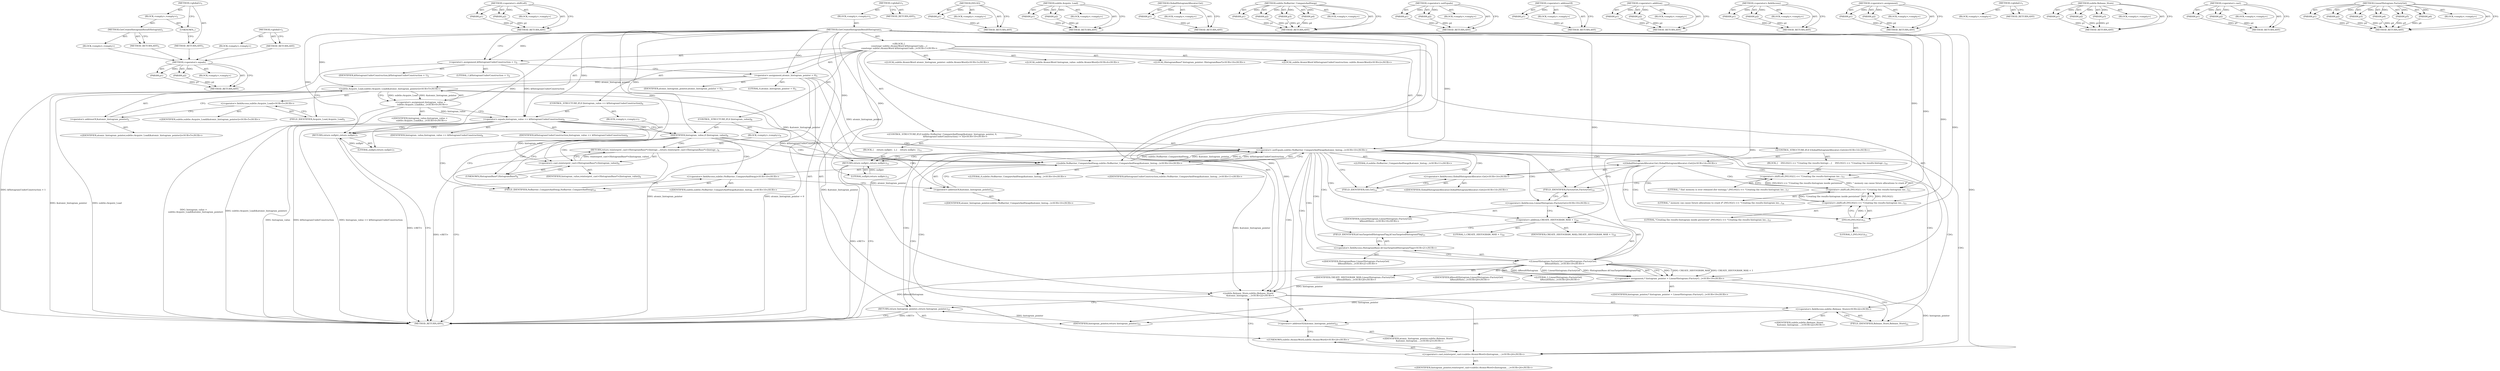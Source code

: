 digraph "&lt;global&gt;" {
vulnerable_144 [label=<(METHOD,&lt;operator&gt;.equals)>];
vulnerable_145 [label=<(PARAM,p1)>];
vulnerable_146 [label=<(PARAM,p2)>];
vulnerable_147 [label=<(BLOCK,&lt;empty&gt;,&lt;empty&gt;)>];
vulnerable_148 [label=<(METHOD_RETURN,ANY)>];
vulnerable_170 [label=<(METHOD,&lt;operator&gt;.shiftLeft)>];
vulnerable_171 [label=<(PARAM,p1)>];
vulnerable_172 [label=<(PARAM,p2)>];
vulnerable_173 [label=<(BLOCK,&lt;empty&gt;,&lt;empty&gt;)>];
vulnerable_174 [label=<(METHOD_RETURN,ANY)>];
vulnerable_6 [label=<(METHOD,&lt;global&gt;)<SUB>1</SUB>>];
vulnerable_7 [label=<(BLOCK,&lt;empty&gt;,&lt;empty&gt;)<SUB>1</SUB>>];
vulnerable_8 [label=<(METHOD,GetCreateHistogramResultHistogram)<SUB>1</SUB>>];
vulnerable_9 [label="<(BLOCK,{
  constexpr subtle::AtomicWord kHistogramUnde...,{
  constexpr subtle::AtomicWord kHistogramUnde...)<SUB>1</SUB>>"];
vulnerable_10 [label="<(LOCAL,subtle.AtomicWord kHistogramUnderConstruction: subtle.AtomicWord)<SUB>2</SUB>>"];
vulnerable_11 [label=<(&lt;operator&gt;.assignment,kHistogramUnderConstruction = 1)<SUB>2</SUB>>];
vulnerable_12 [label=<(IDENTIFIER,kHistogramUnderConstruction,kHistogramUnderConstruction = 1)<SUB>2</SUB>>];
vulnerable_13 [label=<(LITERAL,1,kHistogramUnderConstruction = 1)<SUB>2</SUB>>];
vulnerable_14 [label="<(LOCAL,subtle.AtomicWord atomic_histogram_pointer: subtle.AtomicWord)<SUB>3</SUB>>"];
vulnerable_15 [label=<(&lt;operator&gt;.assignment,atomic_histogram_pointer = 0)<SUB>3</SUB>>];
vulnerable_16 [label=<(IDENTIFIER,atomic_histogram_pointer,atomic_histogram_pointer = 0)<SUB>3</SUB>>];
vulnerable_17 [label=<(LITERAL,0,atomic_histogram_pointer = 0)<SUB>3</SUB>>];
vulnerable_18 [label="<(LOCAL,subtle.AtomicWord histogram_value: subtle.AtomicWord)<SUB>4</SUB>>"];
vulnerable_19 [label="<(&lt;operator&gt;.assignment,histogram_value =
      subtle::Acquire_Load(&amp;a...)<SUB>4</SUB>>"];
vulnerable_20 [label="<(IDENTIFIER,histogram_value,histogram_value =
      subtle::Acquire_Load(&amp;a...)<SUB>4</SUB>>"];
vulnerable_21 [label="<(subtle.Acquire_Load,subtle::Acquire_Load(&amp;atomic_histogram_pointer))<SUB>5</SUB>>"];
vulnerable_22 [label="<(&lt;operator&gt;.fieldAccess,subtle::Acquire_Load)<SUB>5</SUB>>"];
vulnerable_23 [label="<(IDENTIFIER,subtle,subtle::Acquire_Load(&amp;atomic_histogram_pointer))<SUB>5</SUB>>"];
vulnerable_24 [label=<(FIELD_IDENTIFIER,Acquire_Load,Acquire_Load)<SUB>5</SUB>>];
vulnerable_25 [label=<(&lt;operator&gt;.addressOf,&amp;atomic_histogram_pointer)<SUB>5</SUB>>];
vulnerable_26 [label="<(IDENTIFIER,atomic_histogram_pointer,subtle::Acquire_Load(&amp;atomic_histogram_pointer))<SUB>5</SUB>>"];
vulnerable_27 [label=<(CONTROL_STRUCTURE,IF,if (histogram_value == kHistogramUnderConstruction))<SUB>6</SUB>>];
vulnerable_28 [label=<(&lt;operator&gt;.equals,histogram_value == kHistogramUnderConstruction)<SUB>6</SUB>>];
vulnerable_29 [label=<(IDENTIFIER,histogram_value,histogram_value == kHistogramUnderConstruction)<SUB>6</SUB>>];
vulnerable_30 [label=<(IDENTIFIER,kHistogramUnderConstruction,histogram_value == kHistogramUnderConstruction)<SUB>6</SUB>>];
vulnerable_31 [label=<(BLOCK,&lt;empty&gt;,&lt;empty&gt;)<SUB>7</SUB>>];
vulnerable_32 [label=<(RETURN,return nullptr;,return nullptr;)<SUB>7</SUB>>];
vulnerable_33 [label=<(LITERAL,nullptr,return nullptr;)<SUB>7</SUB>>];
vulnerable_34 [label=<(CONTROL_STRUCTURE,IF,if (histogram_value))<SUB>8</SUB>>];
vulnerable_35 [label=<(IDENTIFIER,histogram_value,if (histogram_value))<SUB>8</SUB>>];
vulnerable_36 [label=<(BLOCK,&lt;empty&gt;,&lt;empty&gt;)<SUB>9</SUB>>];
vulnerable_37 [label=<(RETURN,return reinterpret_cast&lt;HistogramBase*&gt;(histogr...,return reinterpret_cast&lt;HistogramBase*&gt;(histogr...)<SUB>9</SUB>>];
vulnerable_38 [label=<(&lt;operator&gt;.cast,reinterpret_cast&lt;HistogramBase*&gt;(histogram_value))<SUB>9</SUB>>];
vulnerable_39 [label=<(UNKNOWN,HistogramBase*,HistogramBase*)<SUB>9</SUB>>];
vulnerable_40 [label=<(IDENTIFIER,histogram_value,reinterpret_cast&lt;HistogramBase*&gt;(histogram_value))<SUB>9</SUB>>];
vulnerable_41 [label="<(CONTROL_STRUCTURE,IF,if (subtle::NoBarrier_CompareAndSwap(&amp;atomic_histogram_pointer, 0,
                                       kHistogramUnderConstruction) != 0))<SUB>10</SUB>>"];
vulnerable_42 [label="<(&lt;operator&gt;.notEquals,subtle::NoBarrier_CompareAndSwap(&amp;atomic_histog...)<SUB>10</SUB>>"];
vulnerable_43 [label="<(subtle.NoBarrier_CompareAndSwap,subtle::NoBarrier_CompareAndSwap(&amp;atomic_histog...)<SUB>10</SUB>>"];
vulnerable_44 [label="<(&lt;operator&gt;.fieldAccess,subtle::NoBarrier_CompareAndSwap)<SUB>10</SUB>>"];
vulnerable_45 [label="<(IDENTIFIER,subtle,subtle::NoBarrier_CompareAndSwap(&amp;atomic_histog...)<SUB>10</SUB>>"];
vulnerable_46 [label=<(FIELD_IDENTIFIER,NoBarrier_CompareAndSwap,NoBarrier_CompareAndSwap)<SUB>10</SUB>>];
vulnerable_47 [label=<(&lt;operator&gt;.addressOf,&amp;atomic_histogram_pointer)<SUB>10</SUB>>];
vulnerable_48 [label="<(IDENTIFIER,atomic_histogram_pointer,subtle::NoBarrier_CompareAndSwap(&amp;atomic_histog...)<SUB>10</SUB>>"];
vulnerable_49 [label="<(LITERAL,0,subtle::NoBarrier_CompareAndSwap(&amp;atomic_histog...)<SUB>10</SUB>>"];
vulnerable_50 [label="<(IDENTIFIER,kHistogramUnderConstruction,subtle::NoBarrier_CompareAndSwap(&amp;atomic_histog...)<SUB>11</SUB>>"];
vulnerable_51 [label="<(LITERAL,0,subtle::NoBarrier_CompareAndSwap(&amp;atomic_histog...)<SUB>11</SUB>>"];
vulnerable_52 [label=<(BLOCK,{
    return nullptr;
  },{
    return nullptr;
  })<SUB>11</SUB>>];
vulnerable_53 [label=<(RETURN,return nullptr;,return nullptr;)<SUB>12</SUB>>];
vulnerable_54 [label=<(LITERAL,nullptr,return nullptr;)<SUB>12</SUB>>];
vulnerable_55 [label="<(CONTROL_STRUCTURE,IF,if (GlobalHistogramAllocator::Get()))<SUB>14</SUB>>"];
vulnerable_56 [label="<(GlobalHistogramAllocator.Get,GlobalHistogramAllocator::Get())<SUB>14</SUB>>"];
vulnerable_57 [label="<(&lt;operator&gt;.fieldAccess,GlobalHistogramAllocator::Get)<SUB>14</SUB>>"];
vulnerable_58 [label="<(IDENTIFIER,GlobalHistogramAllocator,GlobalHistogramAllocator::Get())<SUB>14</SUB>>"];
vulnerable_59 [label=<(FIELD_IDENTIFIER,Get,Get)<SUB>14</SUB>>];
vulnerable_60 [label=<(BLOCK,{
    DVLOG(1) &lt;&lt; &quot;Creating the results-histogr...,{
    DVLOG(1) &lt;&lt; &quot;Creating the results-histogr...)<SUB>14</SUB>>];
vulnerable_61 [label=<(&lt;operator&gt;.shiftLeft,DVLOG(1) &lt;&lt; &quot;Creating the results-histogram ins...)<SUB>15</SUB>>];
vulnerable_62 [label=<(&lt;operator&gt;.shiftLeft,DVLOG(1) &lt;&lt; &quot;Creating the results-histogram ins...)<SUB>15</SUB>>];
vulnerable_63 [label=<(&lt;operator&gt;.shiftLeft,DVLOG(1) &lt;&lt; &quot;Creating the results-histogram ins...)<SUB>15</SUB>>];
vulnerable_64 [label=<(DVLOG,DVLOG(1))<SUB>15</SUB>>];
vulnerable_65 [label=<(LITERAL,1,DVLOG(1))<SUB>15</SUB>>];
vulnerable_66 [label=<(LITERAL,&quot;Creating the results-histogram inside persistent&quot;,DVLOG(1) &lt;&lt; &quot;Creating the results-histogram ins...)<SUB>15</SUB>>];
vulnerable_67 [label=<(LITERAL,&quot; memory can cause future allocations to crash if&quot;,DVLOG(1) &lt;&lt; &quot;Creating the results-histogram ins...)<SUB>16</SUB>>];
vulnerable_68 [label=<(LITERAL,&quot; that memory is ever released (for testing).&quot;,DVLOG(1) &lt;&lt; &quot;Creating the results-histogram ins...)<SUB>17</SUB>>];
vulnerable_69 [label="<(LOCAL,HistogramBase* histogram_pointer: HistogramBase*)<SUB>19</SUB>>"];
vulnerable_70 [label="<(&lt;operator&gt;.assignment,* histogram_pointer = LinearHistogram::FactoryG...)<SUB>19</SUB>>"];
vulnerable_71 [label="<(IDENTIFIER,histogram_pointer,* histogram_pointer = LinearHistogram::FactoryG...)<SUB>19</SUB>>"];
vulnerable_72 [label="<(LinearHistogram.FactoryGet,LinearHistogram::FactoryGet(
      kResultHisto...)<SUB>19</SUB>>"];
vulnerable_73 [label="<(&lt;operator&gt;.fieldAccess,LinearHistogram::FactoryGet)<SUB>19</SUB>>"];
vulnerable_74 [label="<(IDENTIFIER,LinearHistogram,LinearHistogram::FactoryGet(
      kResultHisto...)<SUB>19</SUB>>"];
vulnerable_75 [label=<(FIELD_IDENTIFIER,FactoryGet,FactoryGet)<SUB>19</SUB>>];
vulnerable_76 [label="<(IDENTIFIER,kResultHistogram,LinearHistogram::FactoryGet(
      kResultHisto...)<SUB>20</SUB>>"];
vulnerable_77 [label="<(LITERAL,1,LinearHistogram::FactoryGet(
      kResultHisto...)<SUB>20</SUB>>"];
vulnerable_78 [label="<(IDENTIFIER,CREATE_HISTOGRAM_MAX,LinearHistogram::FactoryGet(
      kResultHisto...)<SUB>20</SUB>>"];
vulnerable_79 [label=<(&lt;operator&gt;.addition,CREATE_HISTOGRAM_MAX + 1)<SUB>20</SUB>>];
vulnerable_80 [label=<(IDENTIFIER,CREATE_HISTOGRAM_MAX,CREATE_HISTOGRAM_MAX + 1)<SUB>20</SUB>>];
vulnerable_81 [label=<(LITERAL,1,CREATE_HISTOGRAM_MAX + 1)<SUB>20</SUB>>];
vulnerable_82 [label="<(&lt;operator&gt;.fieldAccess,HistogramBase::kUmaTargetedHistogramFlag)<SUB>21</SUB>>"];
vulnerable_83 [label="<(IDENTIFIER,HistogramBase,LinearHistogram::FactoryGet(
      kResultHisto...)<SUB>21</SUB>>"];
vulnerable_84 [label=<(FIELD_IDENTIFIER,kUmaTargetedHistogramFlag,kUmaTargetedHistogramFlag)<SUB>21</SUB>>];
vulnerable_85 [label="<(subtle.Release_Store,subtle::Release_Store(
      &amp;atomic_histogram_...)<SUB>22</SUB>>"];
vulnerable_86 [label="<(&lt;operator&gt;.fieldAccess,subtle::Release_Store)<SUB>22</SUB>>"];
vulnerable_87 [label="<(IDENTIFIER,subtle,subtle::Release_Store(
      &amp;atomic_histogram_...)<SUB>22</SUB>>"];
vulnerable_88 [label=<(FIELD_IDENTIFIER,Release_Store,Release_Store)<SUB>22</SUB>>];
vulnerable_89 [label=<(&lt;operator&gt;.addressOf,&amp;atomic_histogram_pointer)<SUB>23</SUB>>];
vulnerable_90 [label="<(IDENTIFIER,atomic_histogram_pointer,subtle::Release_Store(
      &amp;atomic_histogram_...)<SUB>23</SUB>>"];
vulnerable_91 [label="<(&lt;operator&gt;.cast,reinterpret_cast&lt;subtle::AtomicWord&gt;(histogram_...)<SUB>24</SUB>>"];
vulnerable_92 [label="<(UNKNOWN,subtle::AtomicWord,subtle::AtomicWord)<SUB>24</SUB>>"];
vulnerable_93 [label="<(IDENTIFIER,histogram_pointer,reinterpret_cast&lt;subtle::AtomicWord&gt;(histogram_...)<SUB>24</SUB>>"];
vulnerable_94 [label=<(RETURN,return histogram_pointer;,return histogram_pointer;)<SUB>25</SUB>>];
vulnerable_95 [label=<(IDENTIFIER,histogram_pointer,return histogram_pointer;)<SUB>25</SUB>>];
vulnerable_96 [label=<(METHOD_RETURN,ANY)<SUB>1</SUB>>];
vulnerable_98 [label=<(METHOD_RETURN,ANY)<SUB>1</SUB>>];
vulnerable_175 [label=<(METHOD,DVLOG)>];
vulnerable_176 [label=<(PARAM,p1)>];
vulnerable_177 [label=<(BLOCK,&lt;empty&gt;,&lt;empty&gt;)>];
vulnerable_178 [label=<(METHOD_RETURN,ANY)>];
vulnerable_130 [label=<(METHOD,subtle.Acquire_Load)>];
vulnerable_131 [label=<(PARAM,p1)>];
vulnerable_132 [label=<(PARAM,p2)>];
vulnerable_133 [label=<(BLOCK,&lt;empty&gt;,&lt;empty&gt;)>];
vulnerable_134 [label=<(METHOD_RETURN,ANY)>];
vulnerable_166 [label=<(METHOD,GlobalHistogramAllocator.Get)>];
vulnerable_167 [label=<(PARAM,p1)>];
vulnerable_168 [label=<(BLOCK,&lt;empty&gt;,&lt;empty&gt;)>];
vulnerable_169 [label=<(METHOD_RETURN,ANY)>];
vulnerable_159 [label=<(METHOD,subtle.NoBarrier_CompareAndSwap)>];
vulnerable_160 [label=<(PARAM,p1)>];
vulnerable_161 [label=<(PARAM,p2)>];
vulnerable_162 [label=<(PARAM,p3)>];
vulnerable_163 [label=<(PARAM,p4)>];
vulnerable_164 [label=<(BLOCK,&lt;empty&gt;,&lt;empty&gt;)>];
vulnerable_165 [label=<(METHOD_RETURN,ANY)>];
vulnerable_154 [label=<(METHOD,&lt;operator&gt;.notEquals)>];
vulnerable_155 [label=<(PARAM,p1)>];
vulnerable_156 [label=<(PARAM,p2)>];
vulnerable_157 [label=<(BLOCK,&lt;empty&gt;,&lt;empty&gt;)>];
vulnerable_158 [label=<(METHOD_RETURN,ANY)>];
vulnerable_140 [label=<(METHOD,&lt;operator&gt;.addressOf)>];
vulnerable_141 [label=<(PARAM,p1)>];
vulnerable_142 [label=<(BLOCK,&lt;empty&gt;,&lt;empty&gt;)>];
vulnerable_143 [label=<(METHOD_RETURN,ANY)>];
vulnerable_188 [label=<(METHOD,&lt;operator&gt;.addition)>];
vulnerable_189 [label=<(PARAM,p1)>];
vulnerable_190 [label=<(PARAM,p2)>];
vulnerable_191 [label=<(BLOCK,&lt;empty&gt;,&lt;empty&gt;)>];
vulnerable_192 [label=<(METHOD_RETURN,ANY)>];
vulnerable_135 [label=<(METHOD,&lt;operator&gt;.fieldAccess)>];
vulnerable_136 [label=<(PARAM,p1)>];
vulnerable_137 [label=<(PARAM,p2)>];
vulnerable_138 [label=<(BLOCK,&lt;empty&gt;,&lt;empty&gt;)>];
vulnerable_139 [label=<(METHOD_RETURN,ANY)>];
vulnerable_125 [label=<(METHOD,&lt;operator&gt;.assignment)>];
vulnerable_126 [label=<(PARAM,p1)>];
vulnerable_127 [label=<(PARAM,p2)>];
vulnerable_128 [label=<(BLOCK,&lt;empty&gt;,&lt;empty&gt;)>];
vulnerable_129 [label=<(METHOD_RETURN,ANY)>];
vulnerable_119 [label=<(METHOD,&lt;global&gt;)<SUB>1</SUB>>];
vulnerable_120 [label=<(BLOCK,&lt;empty&gt;,&lt;empty&gt;)>];
vulnerable_121 [label=<(METHOD_RETURN,ANY)>];
vulnerable_193 [label=<(METHOD,subtle.Release_Store)>];
vulnerable_194 [label=<(PARAM,p1)>];
vulnerable_195 [label=<(PARAM,p2)>];
vulnerable_196 [label=<(PARAM,p3)>];
vulnerable_197 [label=<(BLOCK,&lt;empty&gt;,&lt;empty&gt;)>];
vulnerable_198 [label=<(METHOD_RETURN,ANY)>];
vulnerable_149 [label=<(METHOD,&lt;operator&gt;.cast)>];
vulnerable_150 [label=<(PARAM,p1)>];
vulnerable_151 [label=<(PARAM,p2)>];
vulnerable_152 [label=<(BLOCK,&lt;empty&gt;,&lt;empty&gt;)>];
vulnerable_153 [label=<(METHOD_RETURN,ANY)>];
vulnerable_179 [label=<(METHOD,LinearHistogram.FactoryGet)>];
vulnerable_180 [label=<(PARAM,p1)>];
vulnerable_181 [label=<(PARAM,p2)>];
vulnerable_182 [label=<(PARAM,p3)>];
vulnerable_183 [label=<(PARAM,p4)>];
vulnerable_184 [label=<(PARAM,p5)>];
vulnerable_185 [label=<(PARAM,p6)>];
vulnerable_186 [label=<(BLOCK,&lt;empty&gt;,&lt;empty&gt;)>];
vulnerable_187 [label=<(METHOD_RETURN,ANY)>];
fixed_6 [label=<(METHOD,&lt;global&gt;)<SUB>1</SUB>>];
fixed_7 [label=<(BLOCK,&lt;empty&gt;,&lt;empty&gt;)<SUB>1</SUB>>];
fixed_8 [label=<(METHOD,GetCreateHistogramResultHistogram)<SUB>1</SUB>>];
fixed_9 [label=<(BLOCK,&lt;empty&gt;,&lt;empty&gt;)>];
fixed_10 [label=<(METHOD_RETURN,ANY)<SUB>1</SUB>>];
fixed_12 [label=<(UNKNOWN,,)>];
fixed_13 [label=<(METHOD_RETURN,ANY)<SUB>1</SUB>>];
fixed_20 [label=<(METHOD,&lt;global&gt;)<SUB>1</SUB>>];
fixed_21 [label=<(BLOCK,&lt;empty&gt;,&lt;empty&gt;)>];
fixed_22 [label=<(METHOD_RETURN,ANY)>];
vulnerable_144 -> vulnerable_145  [key=0, label="AST: "];
vulnerable_144 -> vulnerable_145  [key=1, label="DDG: "];
vulnerable_144 -> vulnerable_147  [key=0, label="AST: "];
vulnerable_144 -> vulnerable_146  [key=0, label="AST: "];
vulnerable_144 -> vulnerable_146  [key=1, label="DDG: "];
vulnerable_144 -> vulnerable_148  [key=0, label="AST: "];
vulnerable_144 -> vulnerable_148  [key=1, label="CFG: "];
vulnerable_145 -> vulnerable_148  [key=0, label="DDG: p1"];
vulnerable_146 -> vulnerable_148  [key=0, label="DDG: p2"];
vulnerable_170 -> vulnerable_171  [key=0, label="AST: "];
vulnerable_170 -> vulnerable_171  [key=1, label="DDG: "];
vulnerable_170 -> vulnerable_173  [key=0, label="AST: "];
vulnerable_170 -> vulnerable_172  [key=0, label="AST: "];
vulnerable_170 -> vulnerable_172  [key=1, label="DDG: "];
vulnerable_170 -> vulnerable_174  [key=0, label="AST: "];
vulnerable_170 -> vulnerable_174  [key=1, label="CFG: "];
vulnerable_171 -> vulnerable_174  [key=0, label="DDG: p1"];
vulnerable_172 -> vulnerable_174  [key=0, label="DDG: p2"];
vulnerable_6 -> vulnerable_7  [key=0, label="AST: "];
vulnerable_6 -> vulnerable_98  [key=0, label="AST: "];
vulnerable_6 -> vulnerable_98  [key=1, label="CFG: "];
vulnerable_7 -> vulnerable_8  [key=0, label="AST: "];
vulnerable_8 -> vulnerable_9  [key=0, label="AST: "];
vulnerable_8 -> vulnerable_96  [key=0, label="AST: "];
vulnerable_8 -> vulnerable_11  [key=0, label="CFG: "];
vulnerable_8 -> vulnerable_11  [key=1, label="DDG: "];
vulnerable_8 -> vulnerable_15  [key=0, label="DDG: "];
vulnerable_8 -> vulnerable_35  [key=0, label="DDG: "];
vulnerable_8 -> vulnerable_85  [key=0, label="DDG: "];
vulnerable_8 -> vulnerable_95  [key=0, label="DDG: "];
vulnerable_8 -> vulnerable_21  [key=0, label="DDG: "];
vulnerable_8 -> vulnerable_28  [key=0, label="DDG: "];
vulnerable_8 -> vulnerable_32  [key=0, label="DDG: "];
vulnerable_8 -> vulnerable_42  [key=0, label="DDG: "];
vulnerable_8 -> vulnerable_53  [key=0, label="DDG: "];
vulnerable_8 -> vulnerable_72  [key=0, label="DDG: "];
vulnerable_8 -> vulnerable_91  [key=0, label="DDG: "];
vulnerable_8 -> vulnerable_33  [key=0, label="DDG: "];
vulnerable_8 -> vulnerable_38  [key=0, label="DDG: "];
vulnerable_8 -> vulnerable_43  [key=0, label="DDG: "];
vulnerable_8 -> vulnerable_54  [key=0, label="DDG: "];
vulnerable_8 -> vulnerable_61  [key=0, label="DDG: "];
vulnerable_8 -> vulnerable_79  [key=0, label="DDG: "];
vulnerable_8 -> vulnerable_62  [key=0, label="DDG: "];
vulnerable_8 -> vulnerable_63  [key=0, label="DDG: "];
vulnerable_8 -> vulnerable_64  [key=0, label="DDG: "];
vulnerable_9 -> vulnerable_10  [key=0, label="AST: "];
vulnerable_9 -> vulnerable_11  [key=0, label="AST: "];
vulnerable_9 -> vulnerable_14  [key=0, label="AST: "];
vulnerable_9 -> vulnerable_15  [key=0, label="AST: "];
vulnerable_9 -> vulnerable_18  [key=0, label="AST: "];
vulnerable_9 -> vulnerable_19  [key=0, label="AST: "];
vulnerable_9 -> vulnerable_27  [key=0, label="AST: "];
vulnerable_9 -> vulnerable_34  [key=0, label="AST: "];
vulnerable_9 -> vulnerable_41  [key=0, label="AST: "];
vulnerable_9 -> vulnerable_55  [key=0, label="AST: "];
vulnerable_9 -> vulnerable_69  [key=0, label="AST: "];
vulnerable_9 -> vulnerable_70  [key=0, label="AST: "];
vulnerable_9 -> vulnerable_85  [key=0, label="AST: "];
vulnerable_9 -> vulnerable_94  [key=0, label="AST: "];
vulnerable_11 -> vulnerable_12  [key=0, label="AST: "];
vulnerable_11 -> vulnerable_13  [key=0, label="AST: "];
vulnerable_11 -> vulnerable_15  [key=0, label="CFG: "];
vulnerable_11 -> vulnerable_96  [key=0, label="DDG: kHistogramUnderConstruction = 1"];
vulnerable_11 -> vulnerable_28  [key=0, label="DDG: kHistogramUnderConstruction"];
vulnerable_15 -> vulnerable_16  [key=0, label="AST: "];
vulnerable_15 -> vulnerable_17  [key=0, label="AST: "];
vulnerable_15 -> vulnerable_24  [key=0, label="CFG: "];
vulnerable_15 -> vulnerable_96  [key=0, label="DDG: atomic_histogram_pointer"];
vulnerable_15 -> vulnerable_96  [key=1, label="DDG: atomic_histogram_pointer = 0"];
vulnerable_15 -> vulnerable_85  [key=0, label="DDG: atomic_histogram_pointer"];
vulnerable_15 -> vulnerable_21  [key=0, label="DDG: atomic_histogram_pointer"];
vulnerable_15 -> vulnerable_43  [key=0, label="DDG: atomic_histogram_pointer"];
vulnerable_19 -> vulnerable_20  [key=0, label="AST: "];
vulnerable_19 -> vulnerable_21  [key=0, label="AST: "];
vulnerable_19 -> vulnerable_28  [key=0, label="CFG: "];
vulnerable_19 -> vulnerable_28  [key=1, label="DDG: histogram_value"];
vulnerable_19 -> vulnerable_96  [key=0, label="DDG: subtle::Acquire_Load(&amp;atomic_histogram_pointer)"];
vulnerable_19 -> vulnerable_96  [key=1, label="DDG: histogram_value =
      subtle::Acquire_Load(&amp;atomic_histogram_pointer)"];
vulnerable_21 -> vulnerable_22  [key=0, label="AST: "];
vulnerable_21 -> vulnerable_25  [key=0, label="AST: "];
vulnerable_21 -> vulnerable_19  [key=0, label="CFG: "];
vulnerable_21 -> vulnerable_19  [key=1, label="DDG: subtle::Acquire_Load"];
vulnerable_21 -> vulnerable_19  [key=2, label="DDG: &amp;atomic_histogram_pointer"];
vulnerable_21 -> vulnerable_96  [key=0, label="DDG: subtle::Acquire_Load"];
vulnerable_21 -> vulnerable_96  [key=1, label="DDG: &amp;atomic_histogram_pointer"];
vulnerable_21 -> vulnerable_85  [key=0, label="DDG: &amp;atomic_histogram_pointer"];
vulnerable_21 -> vulnerable_43  [key=0, label="DDG: &amp;atomic_histogram_pointer"];
vulnerable_22 -> vulnerable_23  [key=0, label="AST: "];
vulnerable_22 -> vulnerable_24  [key=0, label="AST: "];
vulnerable_22 -> vulnerable_25  [key=0, label="CFG: "];
vulnerable_24 -> vulnerable_22  [key=0, label="CFG: "];
vulnerable_25 -> vulnerable_26  [key=0, label="AST: "];
vulnerable_25 -> vulnerable_21  [key=0, label="CFG: "];
vulnerable_27 -> vulnerable_28  [key=0, label="AST: "];
vulnerable_27 -> vulnerable_31  [key=0, label="AST: "];
vulnerable_28 -> vulnerable_29  [key=0, label="AST: "];
vulnerable_28 -> vulnerable_30  [key=0, label="AST: "];
vulnerable_28 -> vulnerable_35  [key=0, label="CFG: "];
vulnerable_28 -> vulnerable_35  [key=1, label="CDG: "];
vulnerable_28 -> vulnerable_32  [key=0, label="CFG: "];
vulnerable_28 -> vulnerable_32  [key=1, label="CDG: "];
vulnerable_28 -> vulnerable_96  [key=0, label="DDG: histogram_value"];
vulnerable_28 -> vulnerable_96  [key=1, label="DDG: kHistogramUnderConstruction"];
vulnerable_28 -> vulnerable_96  [key=2, label="DDG: histogram_value == kHistogramUnderConstruction"];
vulnerable_28 -> vulnerable_38  [key=0, label="DDG: histogram_value"];
vulnerable_28 -> vulnerable_43  [key=0, label="DDG: kHistogramUnderConstruction"];
vulnerable_31 -> vulnerable_32  [key=0, label="AST: "];
vulnerable_32 -> vulnerable_33  [key=0, label="AST: "];
vulnerable_32 -> vulnerable_96  [key=0, label="CFG: "];
vulnerable_32 -> vulnerable_96  [key=1, label="DDG: &lt;RET&gt;"];
vulnerable_33 -> vulnerable_32  [key=0, label="DDG: nullptr"];
vulnerable_34 -> vulnerable_35  [key=0, label="AST: "];
vulnerable_34 -> vulnerable_36  [key=0, label="AST: "];
vulnerable_35 -> vulnerable_39  [key=0, label="CFG: "];
vulnerable_35 -> vulnerable_39  [key=1, label="CDG: "];
vulnerable_35 -> vulnerable_46  [key=0, label="CFG: "];
vulnerable_35 -> vulnerable_46  [key=1, label="CDG: "];
vulnerable_35 -> vulnerable_47  [key=0, label="CDG: "];
vulnerable_35 -> vulnerable_42  [key=0, label="CDG: "];
vulnerable_35 -> vulnerable_37  [key=0, label="CDG: "];
vulnerable_35 -> vulnerable_38  [key=0, label="CDG: "];
vulnerable_35 -> vulnerable_44  [key=0, label="CDG: "];
vulnerable_35 -> vulnerable_43  [key=0, label="CDG: "];
vulnerable_36 -> vulnerable_37  [key=0, label="AST: "];
vulnerable_37 -> vulnerable_38  [key=0, label="AST: "];
vulnerable_37 -> vulnerable_96  [key=0, label="CFG: "];
vulnerable_37 -> vulnerable_96  [key=1, label="DDG: &lt;RET&gt;"];
vulnerable_38 -> vulnerable_39  [key=0, label="AST: "];
vulnerable_38 -> vulnerable_40  [key=0, label="AST: "];
vulnerable_38 -> vulnerable_37  [key=0, label="CFG: "];
vulnerable_38 -> vulnerable_37  [key=1, label="DDG: reinterpret_cast&lt;HistogramBase*&gt;(histogram_value)"];
vulnerable_39 -> vulnerable_38  [key=0, label="CFG: "];
vulnerable_41 -> vulnerable_42  [key=0, label="AST: "];
vulnerable_41 -> vulnerable_52  [key=0, label="AST: "];
vulnerable_42 -> vulnerable_43  [key=0, label="AST: "];
vulnerable_42 -> vulnerable_51  [key=0, label="AST: "];
vulnerable_42 -> vulnerable_53  [key=0, label="CFG: "];
vulnerable_42 -> vulnerable_53  [key=1, label="CDG: "];
vulnerable_42 -> vulnerable_59  [key=0, label="CFG: "];
vulnerable_42 -> vulnerable_59  [key=1, label="CDG: "];
vulnerable_42 -> vulnerable_94  [key=0, label="CDG: "];
vulnerable_42 -> vulnerable_73  [key=0, label="CDG: "];
vulnerable_42 -> vulnerable_57  [key=0, label="CDG: "];
vulnerable_42 -> vulnerable_89  [key=0, label="CDG: "];
vulnerable_42 -> vulnerable_75  [key=0, label="CDG: "];
vulnerable_42 -> vulnerable_84  [key=0, label="CDG: "];
vulnerable_42 -> vulnerable_85  [key=0, label="CDG: "];
vulnerable_42 -> vulnerable_72  [key=0, label="CDG: "];
vulnerable_42 -> vulnerable_56  [key=0, label="CDG: "];
vulnerable_42 -> vulnerable_92  [key=0, label="CDG: "];
vulnerable_42 -> vulnerable_91  [key=0, label="CDG: "];
vulnerable_42 -> vulnerable_82  [key=0, label="CDG: "];
vulnerable_42 -> vulnerable_79  [key=0, label="CDG: "];
vulnerable_42 -> vulnerable_88  [key=0, label="CDG: "];
vulnerable_42 -> vulnerable_70  [key=0, label="CDG: "];
vulnerable_42 -> vulnerable_86  [key=0, label="CDG: "];
vulnerable_43 -> vulnerable_44  [key=0, label="AST: "];
vulnerable_43 -> vulnerable_47  [key=0, label="AST: "];
vulnerable_43 -> vulnerable_49  [key=0, label="AST: "];
vulnerable_43 -> vulnerable_50  [key=0, label="AST: "];
vulnerable_43 -> vulnerable_42  [key=0, label="CFG: "];
vulnerable_43 -> vulnerable_42  [key=1, label="DDG: subtle::NoBarrier_CompareAndSwap"];
vulnerable_43 -> vulnerable_42  [key=2, label="DDG: &amp;atomic_histogram_pointer"];
vulnerable_43 -> vulnerable_42  [key=3, label="DDG: 0"];
vulnerable_43 -> vulnerable_42  [key=4, label="DDG: kHistogramUnderConstruction"];
vulnerable_43 -> vulnerable_85  [key=0, label="DDG: &amp;atomic_histogram_pointer"];
vulnerable_44 -> vulnerable_45  [key=0, label="AST: "];
vulnerable_44 -> vulnerable_46  [key=0, label="AST: "];
vulnerable_44 -> vulnerable_47  [key=0, label="CFG: "];
vulnerable_46 -> vulnerable_44  [key=0, label="CFG: "];
vulnerable_47 -> vulnerable_48  [key=0, label="AST: "];
vulnerable_47 -> vulnerable_43  [key=0, label="CFG: "];
vulnerable_52 -> vulnerable_53  [key=0, label="AST: "];
vulnerable_53 -> vulnerable_54  [key=0, label="AST: "];
vulnerable_53 -> vulnerable_96  [key=0, label="CFG: "];
vulnerable_53 -> vulnerable_96  [key=1, label="DDG: &lt;RET&gt;"];
vulnerable_54 -> vulnerable_53  [key=0, label="DDG: nullptr"];
vulnerable_55 -> vulnerable_56  [key=0, label="AST: "];
vulnerable_55 -> vulnerable_60  [key=0, label="AST: "];
vulnerable_56 -> vulnerable_57  [key=0, label="AST: "];
vulnerable_56 -> vulnerable_64  [key=0, label="CFG: "];
vulnerable_56 -> vulnerable_64  [key=1, label="CDG: "];
vulnerable_56 -> vulnerable_75  [key=0, label="CFG: "];
vulnerable_56 -> vulnerable_61  [key=0, label="CDG: "];
vulnerable_56 -> vulnerable_63  [key=0, label="CDG: "];
vulnerable_56 -> vulnerable_62  [key=0, label="CDG: "];
vulnerable_57 -> vulnerable_58  [key=0, label="AST: "];
vulnerable_57 -> vulnerable_59  [key=0, label="AST: "];
vulnerable_57 -> vulnerable_56  [key=0, label="CFG: "];
vulnerable_59 -> vulnerable_57  [key=0, label="CFG: "];
vulnerable_60 -> vulnerable_61  [key=0, label="AST: "];
vulnerable_61 -> vulnerable_62  [key=0, label="AST: "];
vulnerable_61 -> vulnerable_68  [key=0, label="AST: "];
vulnerable_61 -> vulnerable_75  [key=0, label="CFG: "];
vulnerable_62 -> vulnerable_63  [key=0, label="AST: "];
vulnerable_62 -> vulnerable_67  [key=0, label="AST: "];
vulnerable_62 -> vulnerable_61  [key=0, label="CFG: "];
vulnerable_62 -> vulnerable_61  [key=1, label="DDG: DVLOG(1) &lt;&lt; &quot;Creating the results-histogram inside persistent&quot;"];
vulnerable_62 -> vulnerable_61  [key=2, label="DDG: &quot; memory can cause future allocations to crash if&quot;"];
vulnerable_63 -> vulnerable_64  [key=0, label="AST: "];
vulnerable_63 -> vulnerable_66  [key=0, label="AST: "];
vulnerable_63 -> vulnerable_62  [key=0, label="CFG: "];
vulnerable_63 -> vulnerable_62  [key=1, label="DDG: DVLOG(1)"];
vulnerable_63 -> vulnerable_62  [key=2, label="DDG: &quot;Creating the results-histogram inside persistent&quot;"];
vulnerable_64 -> vulnerable_65  [key=0, label="AST: "];
vulnerable_64 -> vulnerable_63  [key=0, label="CFG: "];
vulnerable_64 -> vulnerable_63  [key=1, label="DDG: 1"];
vulnerable_70 -> vulnerable_71  [key=0, label="AST: "];
vulnerable_70 -> vulnerable_72  [key=0, label="AST: "];
vulnerable_70 -> vulnerable_88  [key=0, label="CFG: "];
vulnerable_70 -> vulnerable_85  [key=0, label="DDG: histogram_pointer"];
vulnerable_70 -> vulnerable_95  [key=0, label="DDG: histogram_pointer"];
vulnerable_70 -> vulnerable_91  [key=0, label="DDG: histogram_pointer"];
vulnerable_72 -> vulnerable_73  [key=0, label="AST: "];
vulnerable_72 -> vulnerable_76  [key=0, label="AST: "];
vulnerable_72 -> vulnerable_77  [key=0, label="AST: "];
vulnerable_72 -> vulnerable_78  [key=0, label="AST: "];
vulnerable_72 -> vulnerable_79  [key=0, label="AST: "];
vulnerable_72 -> vulnerable_82  [key=0, label="AST: "];
vulnerable_72 -> vulnerable_70  [key=0, label="CFG: "];
vulnerable_72 -> vulnerable_70  [key=1, label="DDG: 1"];
vulnerable_72 -> vulnerable_70  [key=2, label="DDG: CREATE_HISTOGRAM_MAX"];
vulnerable_72 -> vulnerable_70  [key=3, label="DDG: CREATE_HISTOGRAM_MAX + 1"];
vulnerable_72 -> vulnerable_70  [key=4, label="DDG: kResultHistogram"];
vulnerable_72 -> vulnerable_70  [key=5, label="DDG: LinearHistogram::FactoryGet"];
vulnerable_72 -> vulnerable_70  [key=6, label="DDG: HistogramBase::kUmaTargetedHistogramFlag"];
vulnerable_72 -> vulnerable_96  [key=0, label="DDG: kResultHistogram"];
vulnerable_73 -> vulnerable_74  [key=0, label="AST: "];
vulnerable_73 -> vulnerable_75  [key=0, label="AST: "];
vulnerable_73 -> vulnerable_79  [key=0, label="CFG: "];
vulnerable_75 -> vulnerable_73  [key=0, label="CFG: "];
vulnerable_79 -> vulnerable_80  [key=0, label="AST: "];
vulnerable_79 -> vulnerable_81  [key=0, label="AST: "];
vulnerable_79 -> vulnerable_84  [key=0, label="CFG: "];
vulnerable_82 -> vulnerable_83  [key=0, label="AST: "];
vulnerable_82 -> vulnerable_84  [key=0, label="AST: "];
vulnerable_82 -> vulnerable_72  [key=0, label="CFG: "];
vulnerable_84 -> vulnerable_82  [key=0, label="CFG: "];
vulnerable_85 -> vulnerable_86  [key=0, label="AST: "];
vulnerable_85 -> vulnerable_89  [key=0, label="AST: "];
vulnerable_85 -> vulnerable_91  [key=0, label="AST: "];
vulnerable_85 -> vulnerable_94  [key=0, label="CFG: "];
vulnerable_86 -> vulnerable_87  [key=0, label="AST: "];
vulnerable_86 -> vulnerable_88  [key=0, label="AST: "];
vulnerable_86 -> vulnerable_89  [key=0, label="CFG: "];
vulnerable_88 -> vulnerable_86  [key=0, label="CFG: "];
vulnerable_89 -> vulnerable_90  [key=0, label="AST: "];
vulnerable_89 -> vulnerable_92  [key=0, label="CFG: "];
vulnerable_91 -> vulnerable_92  [key=0, label="AST: "];
vulnerable_91 -> vulnerable_93  [key=0, label="AST: "];
vulnerable_91 -> vulnerable_85  [key=0, label="CFG: "];
vulnerable_92 -> vulnerable_91  [key=0, label="CFG: "];
vulnerable_94 -> vulnerable_95  [key=0, label="AST: "];
vulnerable_94 -> vulnerable_96  [key=0, label="CFG: "];
vulnerable_94 -> vulnerable_96  [key=1, label="DDG: &lt;RET&gt;"];
vulnerable_95 -> vulnerable_94  [key=0, label="DDG: histogram_pointer"];
vulnerable_175 -> vulnerable_176  [key=0, label="AST: "];
vulnerable_175 -> vulnerable_176  [key=1, label="DDG: "];
vulnerable_175 -> vulnerable_177  [key=0, label="AST: "];
vulnerable_175 -> vulnerable_178  [key=0, label="AST: "];
vulnerable_175 -> vulnerable_178  [key=1, label="CFG: "];
vulnerable_176 -> vulnerable_178  [key=0, label="DDG: p1"];
vulnerable_130 -> vulnerable_131  [key=0, label="AST: "];
vulnerable_130 -> vulnerable_131  [key=1, label="DDG: "];
vulnerable_130 -> vulnerable_133  [key=0, label="AST: "];
vulnerable_130 -> vulnerable_132  [key=0, label="AST: "];
vulnerable_130 -> vulnerable_132  [key=1, label="DDG: "];
vulnerable_130 -> vulnerable_134  [key=0, label="AST: "];
vulnerable_130 -> vulnerable_134  [key=1, label="CFG: "];
vulnerable_131 -> vulnerable_134  [key=0, label="DDG: p1"];
vulnerable_132 -> vulnerable_134  [key=0, label="DDG: p2"];
vulnerable_166 -> vulnerable_167  [key=0, label="AST: "];
vulnerable_166 -> vulnerable_167  [key=1, label="DDG: "];
vulnerable_166 -> vulnerable_168  [key=0, label="AST: "];
vulnerable_166 -> vulnerable_169  [key=0, label="AST: "];
vulnerable_166 -> vulnerable_169  [key=1, label="CFG: "];
vulnerable_167 -> vulnerable_169  [key=0, label="DDG: p1"];
vulnerable_159 -> vulnerable_160  [key=0, label="AST: "];
vulnerable_159 -> vulnerable_160  [key=1, label="DDG: "];
vulnerable_159 -> vulnerable_164  [key=0, label="AST: "];
vulnerable_159 -> vulnerable_161  [key=0, label="AST: "];
vulnerable_159 -> vulnerable_161  [key=1, label="DDG: "];
vulnerable_159 -> vulnerable_165  [key=0, label="AST: "];
vulnerable_159 -> vulnerable_165  [key=1, label="CFG: "];
vulnerable_159 -> vulnerable_162  [key=0, label="AST: "];
vulnerable_159 -> vulnerable_162  [key=1, label="DDG: "];
vulnerable_159 -> vulnerable_163  [key=0, label="AST: "];
vulnerable_159 -> vulnerable_163  [key=1, label="DDG: "];
vulnerable_160 -> vulnerable_165  [key=0, label="DDG: p1"];
vulnerable_161 -> vulnerable_165  [key=0, label="DDG: p2"];
vulnerable_162 -> vulnerable_165  [key=0, label="DDG: p3"];
vulnerable_163 -> vulnerable_165  [key=0, label="DDG: p4"];
vulnerable_154 -> vulnerable_155  [key=0, label="AST: "];
vulnerable_154 -> vulnerable_155  [key=1, label="DDG: "];
vulnerable_154 -> vulnerable_157  [key=0, label="AST: "];
vulnerable_154 -> vulnerable_156  [key=0, label="AST: "];
vulnerable_154 -> vulnerable_156  [key=1, label="DDG: "];
vulnerable_154 -> vulnerable_158  [key=0, label="AST: "];
vulnerable_154 -> vulnerable_158  [key=1, label="CFG: "];
vulnerable_155 -> vulnerable_158  [key=0, label="DDG: p1"];
vulnerable_156 -> vulnerable_158  [key=0, label="DDG: p2"];
vulnerable_140 -> vulnerable_141  [key=0, label="AST: "];
vulnerable_140 -> vulnerable_141  [key=1, label="DDG: "];
vulnerable_140 -> vulnerable_142  [key=0, label="AST: "];
vulnerable_140 -> vulnerable_143  [key=0, label="AST: "];
vulnerable_140 -> vulnerable_143  [key=1, label="CFG: "];
vulnerable_141 -> vulnerable_143  [key=0, label="DDG: p1"];
vulnerable_188 -> vulnerable_189  [key=0, label="AST: "];
vulnerable_188 -> vulnerable_189  [key=1, label="DDG: "];
vulnerable_188 -> vulnerable_191  [key=0, label="AST: "];
vulnerable_188 -> vulnerable_190  [key=0, label="AST: "];
vulnerable_188 -> vulnerable_190  [key=1, label="DDG: "];
vulnerable_188 -> vulnerable_192  [key=0, label="AST: "];
vulnerable_188 -> vulnerable_192  [key=1, label="CFG: "];
vulnerable_189 -> vulnerable_192  [key=0, label="DDG: p1"];
vulnerable_190 -> vulnerable_192  [key=0, label="DDG: p2"];
vulnerable_135 -> vulnerable_136  [key=0, label="AST: "];
vulnerable_135 -> vulnerable_136  [key=1, label="DDG: "];
vulnerable_135 -> vulnerable_138  [key=0, label="AST: "];
vulnerable_135 -> vulnerable_137  [key=0, label="AST: "];
vulnerable_135 -> vulnerable_137  [key=1, label="DDG: "];
vulnerable_135 -> vulnerable_139  [key=0, label="AST: "];
vulnerable_135 -> vulnerable_139  [key=1, label="CFG: "];
vulnerable_136 -> vulnerable_139  [key=0, label="DDG: p1"];
vulnerable_137 -> vulnerable_139  [key=0, label="DDG: p2"];
vulnerable_125 -> vulnerable_126  [key=0, label="AST: "];
vulnerable_125 -> vulnerable_126  [key=1, label="DDG: "];
vulnerable_125 -> vulnerable_128  [key=0, label="AST: "];
vulnerable_125 -> vulnerable_127  [key=0, label="AST: "];
vulnerable_125 -> vulnerable_127  [key=1, label="DDG: "];
vulnerable_125 -> vulnerable_129  [key=0, label="AST: "];
vulnerable_125 -> vulnerable_129  [key=1, label="CFG: "];
vulnerable_126 -> vulnerable_129  [key=0, label="DDG: p1"];
vulnerable_127 -> vulnerable_129  [key=0, label="DDG: p2"];
vulnerable_119 -> vulnerable_120  [key=0, label="AST: "];
vulnerable_119 -> vulnerable_121  [key=0, label="AST: "];
vulnerable_119 -> vulnerable_121  [key=1, label="CFG: "];
vulnerable_193 -> vulnerable_194  [key=0, label="AST: "];
vulnerable_193 -> vulnerable_194  [key=1, label="DDG: "];
vulnerable_193 -> vulnerable_197  [key=0, label="AST: "];
vulnerable_193 -> vulnerable_195  [key=0, label="AST: "];
vulnerable_193 -> vulnerable_195  [key=1, label="DDG: "];
vulnerable_193 -> vulnerable_198  [key=0, label="AST: "];
vulnerable_193 -> vulnerable_198  [key=1, label="CFG: "];
vulnerable_193 -> vulnerable_196  [key=0, label="AST: "];
vulnerable_193 -> vulnerable_196  [key=1, label="DDG: "];
vulnerable_194 -> vulnerable_198  [key=0, label="DDG: p1"];
vulnerable_195 -> vulnerable_198  [key=0, label="DDG: p2"];
vulnerable_196 -> vulnerable_198  [key=0, label="DDG: p3"];
vulnerable_149 -> vulnerable_150  [key=0, label="AST: "];
vulnerable_149 -> vulnerable_150  [key=1, label="DDG: "];
vulnerable_149 -> vulnerable_152  [key=0, label="AST: "];
vulnerable_149 -> vulnerable_151  [key=0, label="AST: "];
vulnerable_149 -> vulnerable_151  [key=1, label="DDG: "];
vulnerable_149 -> vulnerable_153  [key=0, label="AST: "];
vulnerable_149 -> vulnerable_153  [key=1, label="CFG: "];
vulnerable_150 -> vulnerable_153  [key=0, label="DDG: p1"];
vulnerable_151 -> vulnerable_153  [key=0, label="DDG: p2"];
vulnerable_179 -> vulnerable_180  [key=0, label="AST: "];
vulnerable_179 -> vulnerable_180  [key=1, label="DDG: "];
vulnerable_179 -> vulnerable_186  [key=0, label="AST: "];
vulnerable_179 -> vulnerable_181  [key=0, label="AST: "];
vulnerable_179 -> vulnerable_181  [key=1, label="DDG: "];
vulnerable_179 -> vulnerable_187  [key=0, label="AST: "];
vulnerable_179 -> vulnerable_187  [key=1, label="CFG: "];
vulnerable_179 -> vulnerable_182  [key=0, label="AST: "];
vulnerable_179 -> vulnerable_182  [key=1, label="DDG: "];
vulnerable_179 -> vulnerable_183  [key=0, label="AST: "];
vulnerable_179 -> vulnerable_183  [key=1, label="DDG: "];
vulnerable_179 -> vulnerable_184  [key=0, label="AST: "];
vulnerable_179 -> vulnerable_184  [key=1, label="DDG: "];
vulnerable_179 -> vulnerable_185  [key=0, label="AST: "];
vulnerable_179 -> vulnerable_185  [key=1, label="DDG: "];
vulnerable_180 -> vulnerable_187  [key=0, label="DDG: p1"];
vulnerable_181 -> vulnerable_187  [key=0, label="DDG: p2"];
vulnerable_182 -> vulnerable_187  [key=0, label="DDG: p3"];
vulnerable_183 -> vulnerable_187  [key=0, label="DDG: p4"];
vulnerable_184 -> vulnerable_187  [key=0, label="DDG: p5"];
vulnerable_185 -> vulnerable_187  [key=0, label="DDG: p6"];
fixed_6 -> fixed_7  [key=0, label="AST: "];
fixed_6 -> fixed_13  [key=0, label="AST: "];
fixed_6 -> fixed_12  [key=0, label="CFG: "];
fixed_7 -> fixed_8  [key=0, label="AST: "];
fixed_7 -> fixed_12  [key=0, label="AST: "];
fixed_8 -> fixed_9  [key=0, label="AST: "];
fixed_8 -> fixed_10  [key=0, label="AST: "];
fixed_8 -> fixed_10  [key=1, label="CFG: "];
fixed_9 -> vulnerable_144  [key=0];
fixed_10 -> vulnerable_144  [key=0];
fixed_12 -> fixed_13  [key=0, label="CFG: "];
fixed_13 -> vulnerable_144  [key=0];
fixed_20 -> fixed_21  [key=0, label="AST: "];
fixed_20 -> fixed_22  [key=0, label="AST: "];
fixed_20 -> fixed_22  [key=1, label="CFG: "];
fixed_21 -> vulnerable_144  [key=0];
fixed_22 -> vulnerable_144  [key=0];
}
